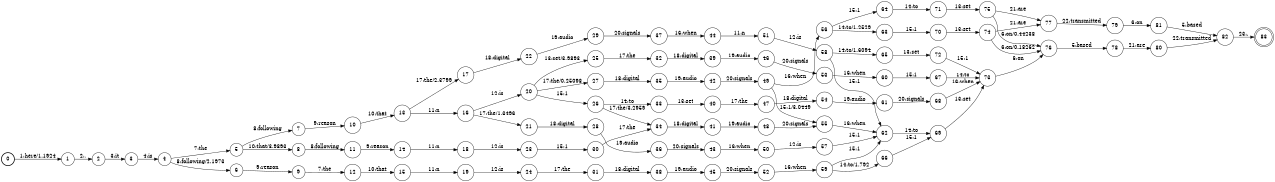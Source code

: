 digraph FST {
rankdir = LR;
size = "8.5,11";
label = "";
center = 1;
orientation = Portrait;
ranksep = "0.4";
nodesep = "0.25";
0 [label = "0", shape = circle, style = bold, fontsize = 14]
	0 -> 1 [label = "1:here/1.1924", fontsize = 14];
1 [label = "1", shape = circle, style = solid, fontsize = 14]
	1 -> 2 [label = "2:,", fontsize = 14];
2 [label = "2", shape = circle, style = solid, fontsize = 14]
	2 -> 3 [label = "3:it", fontsize = 14];
3 [label = "3", shape = circle, style = solid, fontsize = 14]
	3 -> 4 [label = "4:is", fontsize = 14];
4 [label = "4", shape = circle, style = solid, fontsize = 14]
	4 -> 5 [label = "7:the", fontsize = 14];
	4 -> 6 [label = "8:following/2.1973", fontsize = 14];
5 [label = "5", shape = circle, style = solid, fontsize = 14]
	5 -> 7 [label = "8:following", fontsize = 14];
	5 -> 8 [label = "10:that/3.9893", fontsize = 14];
6 [label = "6", shape = circle, style = solid, fontsize = 14]
	6 -> 9 [label = "9:reason", fontsize = 14];
7 [label = "7", shape = circle, style = solid, fontsize = 14]
	7 -> 10 [label = "9:reason", fontsize = 14];
8 [label = "8", shape = circle, style = solid, fontsize = 14]
	8 -> 11 [label = "8:following", fontsize = 14];
9 [label = "9", shape = circle, style = solid, fontsize = 14]
	9 -> 12 [label = "7:the", fontsize = 14];
10 [label = "10", shape = circle, style = solid, fontsize = 14]
	10 -> 13 [label = "10:that", fontsize = 14];
11 [label = "11", shape = circle, style = solid, fontsize = 14]
	11 -> 14 [label = "9:reason", fontsize = 14];
12 [label = "12", shape = circle, style = solid, fontsize = 14]
	12 -> 15 [label = "10:that", fontsize = 14];
13 [label = "13", shape = circle, style = solid, fontsize = 14]
	13 -> 17 [label = "17:the/2.3799", fontsize = 14];
	13 -> 16 [label = "11:n", fontsize = 14];
14 [label = "14", shape = circle, style = solid, fontsize = 14]
	14 -> 18 [label = "11:n", fontsize = 14];
15 [label = "15", shape = circle, style = solid, fontsize = 14]
	15 -> 19 [label = "11:n", fontsize = 14];
16 [label = "16", shape = circle, style = solid, fontsize = 14]
	16 -> 20 [label = "12:is", fontsize = 14];
	16 -> 21 [label = "17:the/1.3496", fontsize = 14];
17 [label = "17", shape = circle, style = solid, fontsize = 14]
	17 -> 22 [label = "18:digital", fontsize = 14];
18 [label = "18", shape = circle, style = solid, fontsize = 14]
	18 -> 23 [label = "12:is", fontsize = 14];
19 [label = "19", shape = circle, style = solid, fontsize = 14]
	19 -> 24 [label = "12:is", fontsize = 14];
20 [label = "20", shape = circle, style = solid, fontsize = 14]
	20 -> 27 [label = "17:the/0.25098", fontsize = 14];
	20 -> 25 [label = "13:set/3.9893", fontsize = 14];
	20 -> 26 [label = "15:1", fontsize = 14];
21 [label = "21", shape = circle, style = solid, fontsize = 14]
	21 -> 28 [label = "18:digital", fontsize = 14];
22 [label = "22", shape = circle, style = solid, fontsize = 14]
	22 -> 29 [label = "19:audio", fontsize = 14];
23 [label = "23", shape = circle, style = solid, fontsize = 14]
	23 -> 30 [label = "15:1", fontsize = 14];
24 [label = "24", shape = circle, style = solid, fontsize = 14]
	24 -> 31 [label = "17:the", fontsize = 14];
25 [label = "25", shape = circle, style = solid, fontsize = 14]
	25 -> 32 [label = "17:the", fontsize = 14];
26 [label = "26", shape = circle, style = solid, fontsize = 14]
	26 -> 34 [label = "17:the/3.2959", fontsize = 14];
	26 -> 33 [label = "14:to", fontsize = 14];
27 [label = "27", shape = circle, style = solid, fontsize = 14]
	27 -> 35 [label = "18:digital", fontsize = 14];
28 [label = "28", shape = circle, style = solid, fontsize = 14]
	28 -> 36 [label = "19:audio", fontsize = 14];
29 [label = "29", shape = circle, style = solid, fontsize = 14]
	29 -> 37 [label = "20:signals", fontsize = 14];
30 [label = "30", shape = circle, style = solid, fontsize = 14]
	30 -> 34 [label = "17:the", fontsize = 14];
31 [label = "31", shape = circle, style = solid, fontsize = 14]
	31 -> 38 [label = "18:digital", fontsize = 14];
32 [label = "32", shape = circle, style = solid, fontsize = 14]
	32 -> 39 [label = "18:digital", fontsize = 14];
33 [label = "33", shape = circle, style = solid, fontsize = 14]
	33 -> 40 [label = "13:set", fontsize = 14];
34 [label = "34", shape = circle, style = solid, fontsize = 14]
	34 -> 41 [label = "18:digital", fontsize = 14];
35 [label = "35", shape = circle, style = solid, fontsize = 14]
	35 -> 42 [label = "19:audio", fontsize = 14];
36 [label = "36", shape = circle, style = solid, fontsize = 14]
	36 -> 43 [label = "20:signals", fontsize = 14];
37 [label = "37", shape = circle, style = solid, fontsize = 14]
	37 -> 44 [label = "16:when", fontsize = 14];
38 [label = "38", shape = circle, style = solid, fontsize = 14]
	38 -> 45 [label = "19:audio", fontsize = 14];
39 [label = "39", shape = circle, style = solid, fontsize = 14]
	39 -> 46 [label = "19:audio", fontsize = 14];
40 [label = "40", shape = circle, style = solid, fontsize = 14]
	40 -> 47 [label = "17:the", fontsize = 14];
41 [label = "41", shape = circle, style = solid, fontsize = 14]
	41 -> 48 [label = "19:audio", fontsize = 14];
42 [label = "42", shape = circle, style = solid, fontsize = 14]
	42 -> 49 [label = "20:signals", fontsize = 14];
43 [label = "43", shape = circle, style = solid, fontsize = 14]
	43 -> 50 [label = "16:when", fontsize = 14];
44 [label = "44", shape = circle, style = solid, fontsize = 14]
	44 -> 51 [label = "11:n", fontsize = 14];
45 [label = "45", shape = circle, style = solid, fontsize = 14]
	45 -> 52 [label = "20:signals", fontsize = 14];
46 [label = "46", shape = circle, style = solid, fontsize = 14]
	46 -> 53 [label = "20:signals", fontsize = 14];
47 [label = "47", shape = circle, style = solid, fontsize = 14]
	47 -> 54 [label = "18:digital", fontsize = 14];
48 [label = "48", shape = circle, style = solid, fontsize = 14]
	48 -> 55 [label = "20:signals", fontsize = 14];
49 [label = "49", shape = circle, style = solid, fontsize = 14]
	49 -> 55 [label = "15:1/3.0449", fontsize = 14];
	49 -> 56 [label = "16:when", fontsize = 14];
50 [label = "50", shape = circle, style = solid, fontsize = 14]
	50 -> 57 [label = "12:is", fontsize = 14];
51 [label = "51", shape = circle, style = solid, fontsize = 14]
	51 -> 58 [label = "12:is", fontsize = 14];
52 [label = "52", shape = circle, style = solid, fontsize = 14]
	52 -> 59 [label = "16:when", fontsize = 14];
53 [label = "53", shape = circle, style = solid, fontsize = 14]
	53 -> 60 [label = "16:when", fontsize = 14];
54 [label = "54", shape = circle, style = solid, fontsize = 14]
	54 -> 61 [label = "19:audio", fontsize = 14];
55 [label = "55", shape = circle, style = solid, fontsize = 14]
	55 -> 62 [label = "16:when", fontsize = 14];
56 [label = "56", shape = circle, style = solid, fontsize = 14]
	56 -> 63 [label = "14:to/1.2529", fontsize = 14];
	56 -> 64 [label = "15:1", fontsize = 14];
57 [label = "57", shape = circle, style = solid, fontsize = 14]
	57 -> 62 [label = "15:1", fontsize = 14];
58 [label = "58", shape = circle, style = solid, fontsize = 14]
	58 -> 65 [label = "14:to/1.6094", fontsize = 14];
	58 -> 62 [label = "15:1", fontsize = 14];
59 [label = "59", shape = circle, style = solid, fontsize = 14]
	59 -> 66 [label = "14:to/1.792", fontsize = 14];
	59 -> 62 [label = "15:1", fontsize = 14];
60 [label = "60", shape = circle, style = solid, fontsize = 14]
	60 -> 67 [label = "15:1", fontsize = 14];
61 [label = "61", shape = circle, style = solid, fontsize = 14]
	61 -> 68 [label = "20:signals", fontsize = 14];
62 [label = "62", shape = circle, style = solid, fontsize = 14]
	62 -> 69 [label = "14:to", fontsize = 14];
63 [label = "63", shape = circle, style = solid, fontsize = 14]
	63 -> 70 [label = "15:1", fontsize = 14];
64 [label = "64", shape = circle, style = solid, fontsize = 14]
	64 -> 71 [label = "14:to", fontsize = 14];
65 [label = "65", shape = circle, style = solid, fontsize = 14]
	65 -> 72 [label = "13:set", fontsize = 14];
66 [label = "66", shape = circle, style = solid, fontsize = 14]
	66 -> 69 [label = "15:1", fontsize = 14];
67 [label = "67", shape = circle, style = solid, fontsize = 14]
	67 -> 73 [label = "14:to", fontsize = 14];
68 [label = "68", shape = circle, style = solid, fontsize = 14]
	68 -> 73 [label = "16:when", fontsize = 14];
69 [label = "69", shape = circle, style = solid, fontsize = 14]
	69 -> 73 [label = "13:set", fontsize = 14];
70 [label = "70", shape = circle, style = solid, fontsize = 14]
	70 -> 74 [label = "13:set", fontsize = 14];
71 [label = "71", shape = circle, style = solid, fontsize = 14]
	71 -> 75 [label = "13:set", fontsize = 14];
72 [label = "72", shape = circle, style = solid, fontsize = 14]
	72 -> 73 [label = "15:1", fontsize = 14];
73 [label = "73", shape = circle, style = solid, fontsize = 14]
	73 -> 76 [label = "6:on", fontsize = 14];
74 [label = "74", shape = circle, style = solid, fontsize = 14]
	74 -> 76 [label = "6:on/0.18262", fontsize = 14];
	74 -> 77 [label = "21:are", fontsize = 14];
75 [label = "75", shape = circle, style = solid, fontsize = 14]
	75 -> 76 [label = "6:on/0.44238", fontsize = 14];
	75 -> 77 [label = "21:are", fontsize = 14];
76 [label = "76", shape = circle, style = solid, fontsize = 14]
	76 -> 78 [label = "5:based", fontsize = 14];
77 [label = "77", shape = circle, style = solid, fontsize = 14]
	77 -> 79 [label = "22:transmitted", fontsize = 14];
78 [label = "78", shape = circle, style = solid, fontsize = 14]
	78 -> 80 [label = "21:are", fontsize = 14];
79 [label = "79", shape = circle, style = solid, fontsize = 14]
	79 -> 81 [label = "6:on", fontsize = 14];
80 [label = "80", shape = circle, style = solid, fontsize = 14]
	80 -> 82 [label = "22:transmitted", fontsize = 14];
81 [label = "81", shape = circle, style = solid, fontsize = 14]
	81 -> 82 [label = "5:based", fontsize = 14];
82 [label = "82", shape = circle, style = solid, fontsize = 14]
	82 -> 83 [label = "23:.", fontsize = 14];
83 [label = "83", shape = doublecircle, style = solid, fontsize = 14]
}
